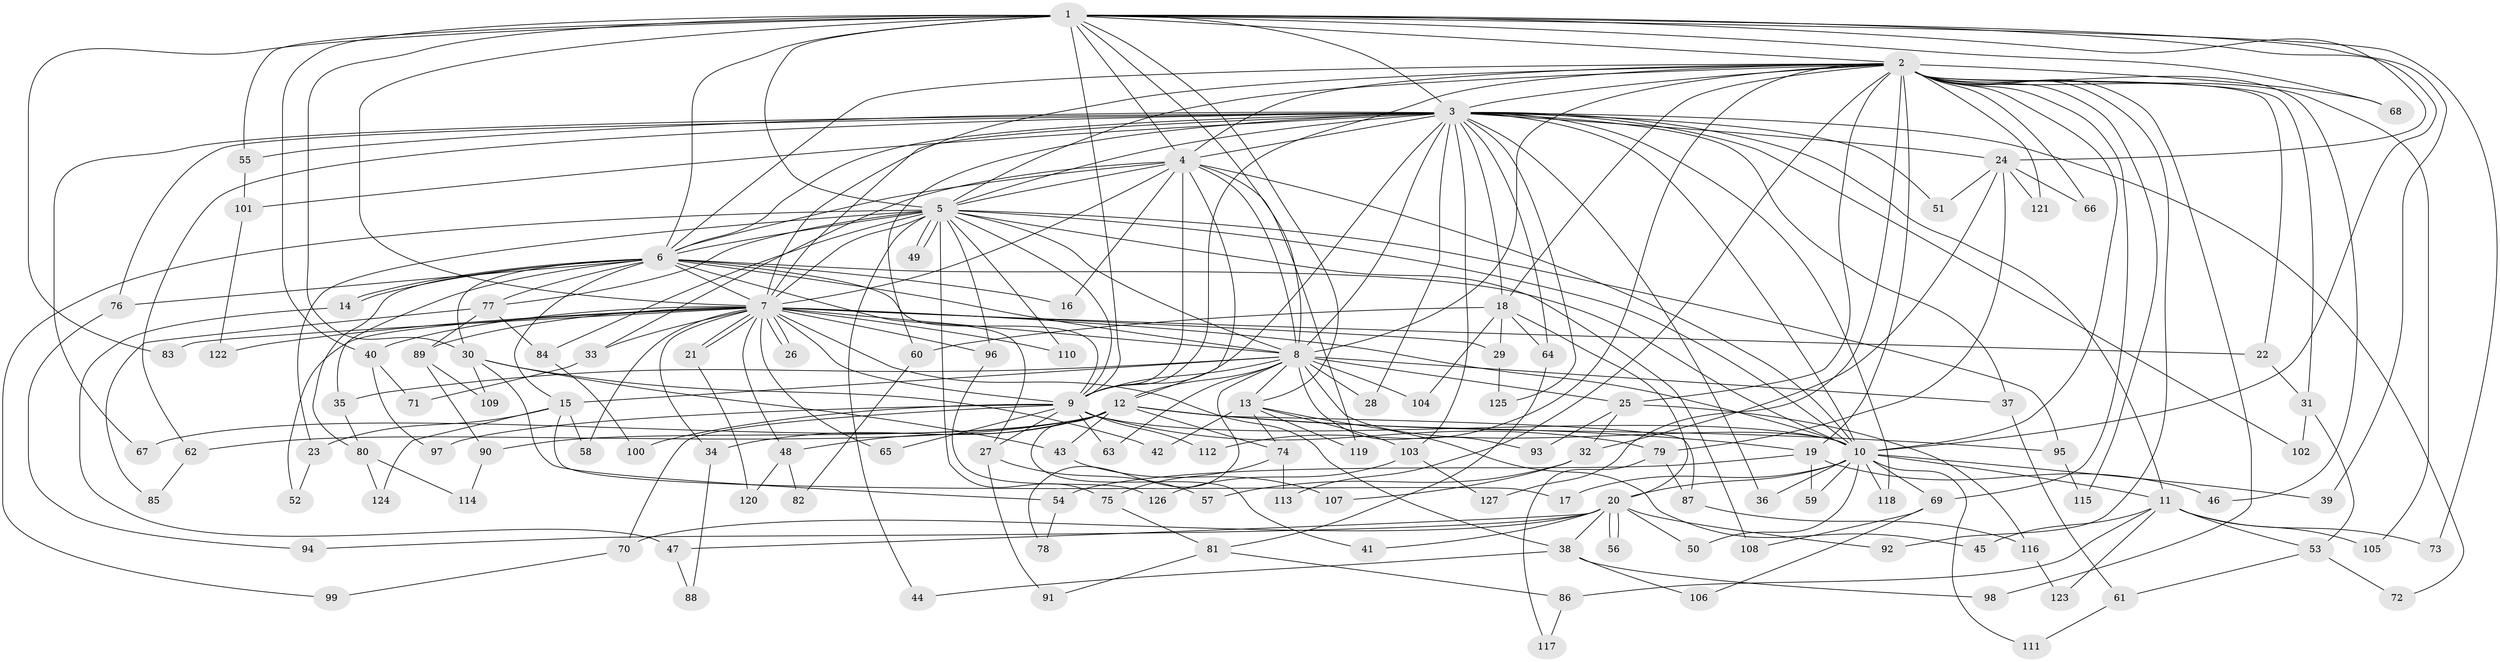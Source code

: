 // Generated by graph-tools (version 1.1) at 2025/49/03/09/25 03:49:41]
// undirected, 127 vertices, 279 edges
graph export_dot {
graph [start="1"]
  node [color=gray90,style=filled];
  1;
  2;
  3;
  4;
  5;
  6;
  7;
  8;
  9;
  10;
  11;
  12;
  13;
  14;
  15;
  16;
  17;
  18;
  19;
  20;
  21;
  22;
  23;
  24;
  25;
  26;
  27;
  28;
  29;
  30;
  31;
  32;
  33;
  34;
  35;
  36;
  37;
  38;
  39;
  40;
  41;
  42;
  43;
  44;
  45;
  46;
  47;
  48;
  49;
  50;
  51;
  52;
  53;
  54;
  55;
  56;
  57;
  58;
  59;
  60;
  61;
  62;
  63;
  64;
  65;
  66;
  67;
  68;
  69;
  70;
  71;
  72;
  73;
  74;
  75;
  76;
  77;
  78;
  79;
  80;
  81;
  82;
  83;
  84;
  85;
  86;
  87;
  88;
  89;
  90;
  91;
  92;
  93;
  94;
  95;
  96;
  97;
  98;
  99;
  100;
  101;
  102;
  103;
  104;
  105;
  106;
  107;
  108;
  109;
  110;
  111;
  112;
  113;
  114;
  115;
  116;
  117;
  118;
  119;
  120;
  121;
  122;
  123;
  124;
  125;
  126;
  127;
  1 -- 2;
  1 -- 3;
  1 -- 4;
  1 -- 5;
  1 -- 6;
  1 -- 7;
  1 -- 8;
  1 -- 9;
  1 -- 10;
  1 -- 13;
  1 -- 24;
  1 -- 30;
  1 -- 39;
  1 -- 40;
  1 -- 55;
  1 -- 68;
  1 -- 73;
  1 -- 83;
  2 -- 3;
  2 -- 4;
  2 -- 5;
  2 -- 6;
  2 -- 7;
  2 -- 8;
  2 -- 9;
  2 -- 10;
  2 -- 18;
  2 -- 19;
  2 -- 22;
  2 -- 25;
  2 -- 31;
  2 -- 46;
  2 -- 66;
  2 -- 68;
  2 -- 69;
  2 -- 92;
  2 -- 98;
  2 -- 105;
  2 -- 112;
  2 -- 113;
  2 -- 115;
  2 -- 121;
  2 -- 127;
  3 -- 4;
  3 -- 5;
  3 -- 6;
  3 -- 7;
  3 -- 8;
  3 -- 9;
  3 -- 10;
  3 -- 11;
  3 -- 18;
  3 -- 24;
  3 -- 28;
  3 -- 36;
  3 -- 37;
  3 -- 51;
  3 -- 55;
  3 -- 60;
  3 -- 62;
  3 -- 64;
  3 -- 67;
  3 -- 72;
  3 -- 76;
  3 -- 101;
  3 -- 102;
  3 -- 103;
  3 -- 118;
  3 -- 125;
  4 -- 5;
  4 -- 6;
  4 -- 7;
  4 -- 8;
  4 -- 9;
  4 -- 10;
  4 -- 12;
  4 -- 16;
  4 -- 33;
  4 -- 119;
  5 -- 6;
  5 -- 7;
  5 -- 8;
  5 -- 9;
  5 -- 10;
  5 -- 23;
  5 -- 44;
  5 -- 49;
  5 -- 49;
  5 -- 75;
  5 -- 77;
  5 -- 84;
  5 -- 95;
  5 -- 96;
  5 -- 99;
  5 -- 108;
  5 -- 110;
  6 -- 7;
  6 -- 8;
  6 -- 9;
  6 -- 10;
  6 -- 14;
  6 -- 14;
  6 -- 15;
  6 -- 16;
  6 -- 27;
  6 -- 30;
  6 -- 35;
  6 -- 76;
  6 -- 77;
  6 -- 80;
  7 -- 8;
  7 -- 9;
  7 -- 10;
  7 -- 21;
  7 -- 21;
  7 -- 22;
  7 -- 26;
  7 -- 26;
  7 -- 29;
  7 -- 33;
  7 -- 34;
  7 -- 38;
  7 -- 40;
  7 -- 48;
  7 -- 52;
  7 -- 58;
  7 -- 65;
  7 -- 83;
  7 -- 89;
  7 -- 96;
  7 -- 110;
  7 -- 122;
  8 -- 9;
  8 -- 10;
  8 -- 12;
  8 -- 13;
  8 -- 15;
  8 -- 25;
  8 -- 28;
  8 -- 35;
  8 -- 37;
  8 -- 63;
  8 -- 78;
  8 -- 93;
  8 -- 104;
  9 -- 10;
  9 -- 27;
  9 -- 63;
  9 -- 65;
  9 -- 70;
  9 -- 79;
  9 -- 97;
  9 -- 100;
  9 -- 112;
  10 -- 11;
  10 -- 17;
  10 -- 20;
  10 -- 36;
  10 -- 39;
  10 -- 50;
  10 -- 59;
  10 -- 69;
  10 -- 111;
  10 -- 118;
  11 -- 45;
  11 -- 53;
  11 -- 73;
  11 -- 86;
  11 -- 105;
  11 -- 123;
  12 -- 19;
  12 -- 34;
  12 -- 41;
  12 -- 43;
  12 -- 48;
  12 -- 62;
  12 -- 67;
  12 -- 74;
  12 -- 87;
  12 -- 90;
  12 -- 95;
  13 -- 42;
  13 -- 45;
  13 -- 74;
  13 -- 103;
  13 -- 119;
  14 -- 47;
  15 -- 17;
  15 -- 23;
  15 -- 58;
  15 -- 124;
  18 -- 20;
  18 -- 29;
  18 -- 60;
  18 -- 64;
  18 -- 104;
  19 -- 46;
  19 -- 54;
  19 -- 59;
  20 -- 38;
  20 -- 41;
  20 -- 47;
  20 -- 50;
  20 -- 56;
  20 -- 56;
  20 -- 70;
  20 -- 92;
  20 -- 94;
  21 -- 120;
  22 -- 31;
  23 -- 52;
  24 -- 32;
  24 -- 51;
  24 -- 66;
  24 -- 79;
  24 -- 121;
  25 -- 32;
  25 -- 93;
  25 -- 116;
  27 -- 57;
  27 -- 91;
  29 -- 125;
  30 -- 42;
  30 -- 43;
  30 -- 54;
  30 -- 109;
  31 -- 53;
  31 -- 102;
  32 -- 57;
  32 -- 107;
  33 -- 71;
  34 -- 88;
  35 -- 80;
  37 -- 61;
  38 -- 44;
  38 -- 98;
  38 -- 106;
  40 -- 71;
  40 -- 97;
  43 -- 107;
  47 -- 88;
  48 -- 82;
  48 -- 120;
  53 -- 61;
  53 -- 72;
  54 -- 78;
  55 -- 101;
  60 -- 82;
  61 -- 111;
  62 -- 85;
  64 -- 81;
  69 -- 106;
  69 -- 108;
  70 -- 99;
  74 -- 75;
  74 -- 113;
  75 -- 81;
  76 -- 94;
  77 -- 84;
  77 -- 85;
  77 -- 89;
  79 -- 87;
  79 -- 117;
  80 -- 114;
  80 -- 124;
  81 -- 86;
  81 -- 91;
  84 -- 100;
  86 -- 117;
  87 -- 116;
  89 -- 90;
  89 -- 109;
  90 -- 114;
  95 -- 115;
  96 -- 126;
  101 -- 122;
  103 -- 126;
  103 -- 127;
  116 -- 123;
}
